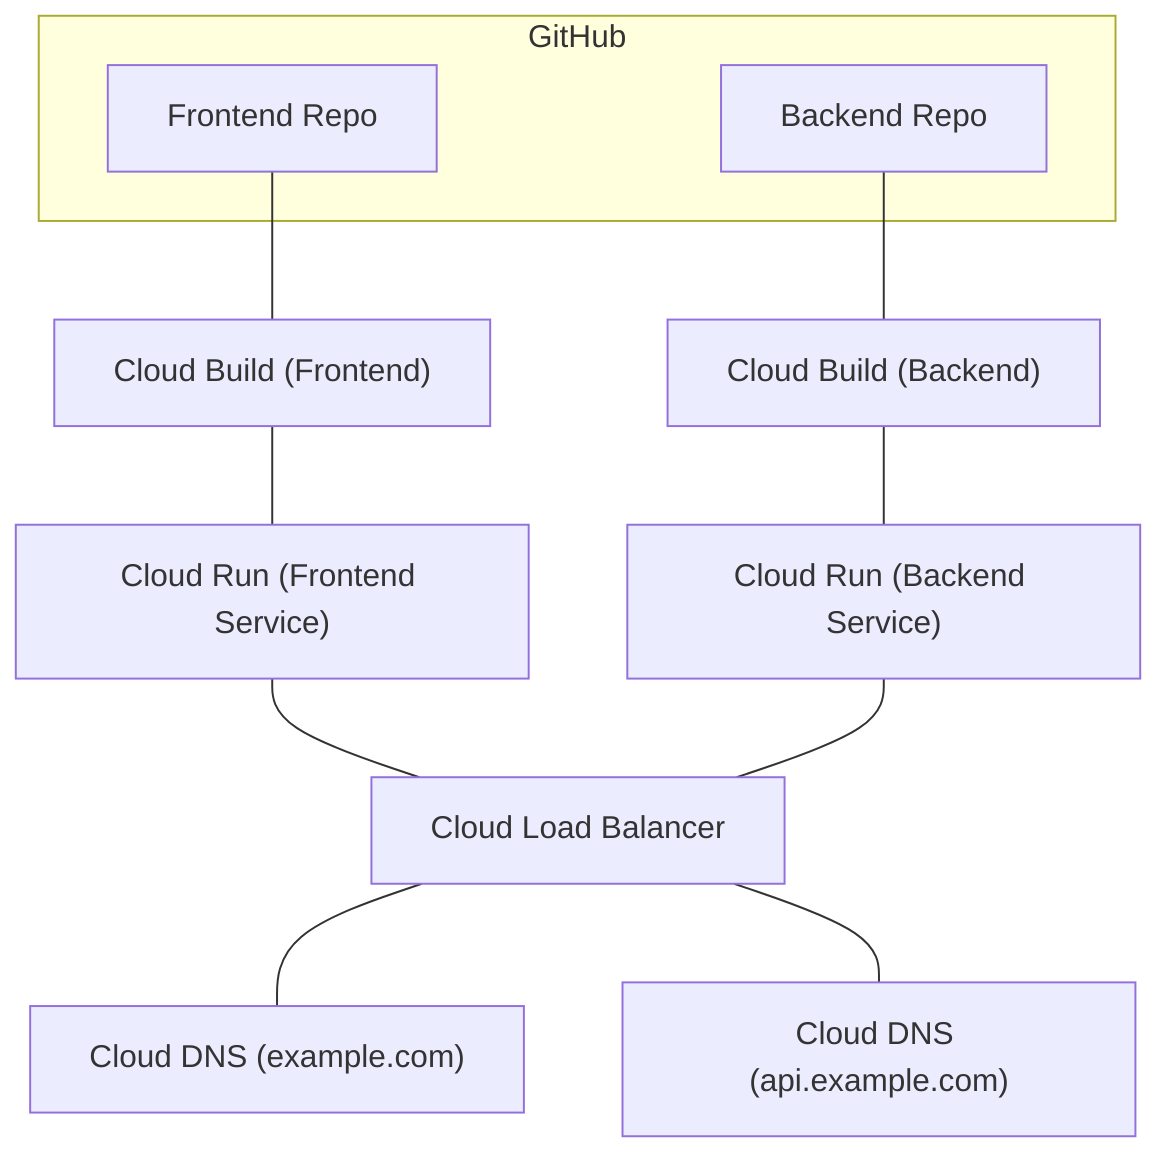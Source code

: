 flowchart TB
    subgraph GitHub
        FE[Frontend Repo] 
        BE[Backend Repo]
    end

    FE --- CBuildFE["Cloud Build (Frontend)"]
    BE --- CBuildBE["Cloud Build (Backend)"]

    CBuildFE --- CRFE["Cloud Run (Frontend Service)"]
    CBuildBE --- CRBE["Cloud Run (Backend Service)"]

    CRFE --- CLB["Cloud Load Balancer"]
    CRBE --- CLB

    CLB --- DNS["Cloud DNS (example.com)"]
    CLB --- DNSapi["Cloud DNS (api.example.com)"]